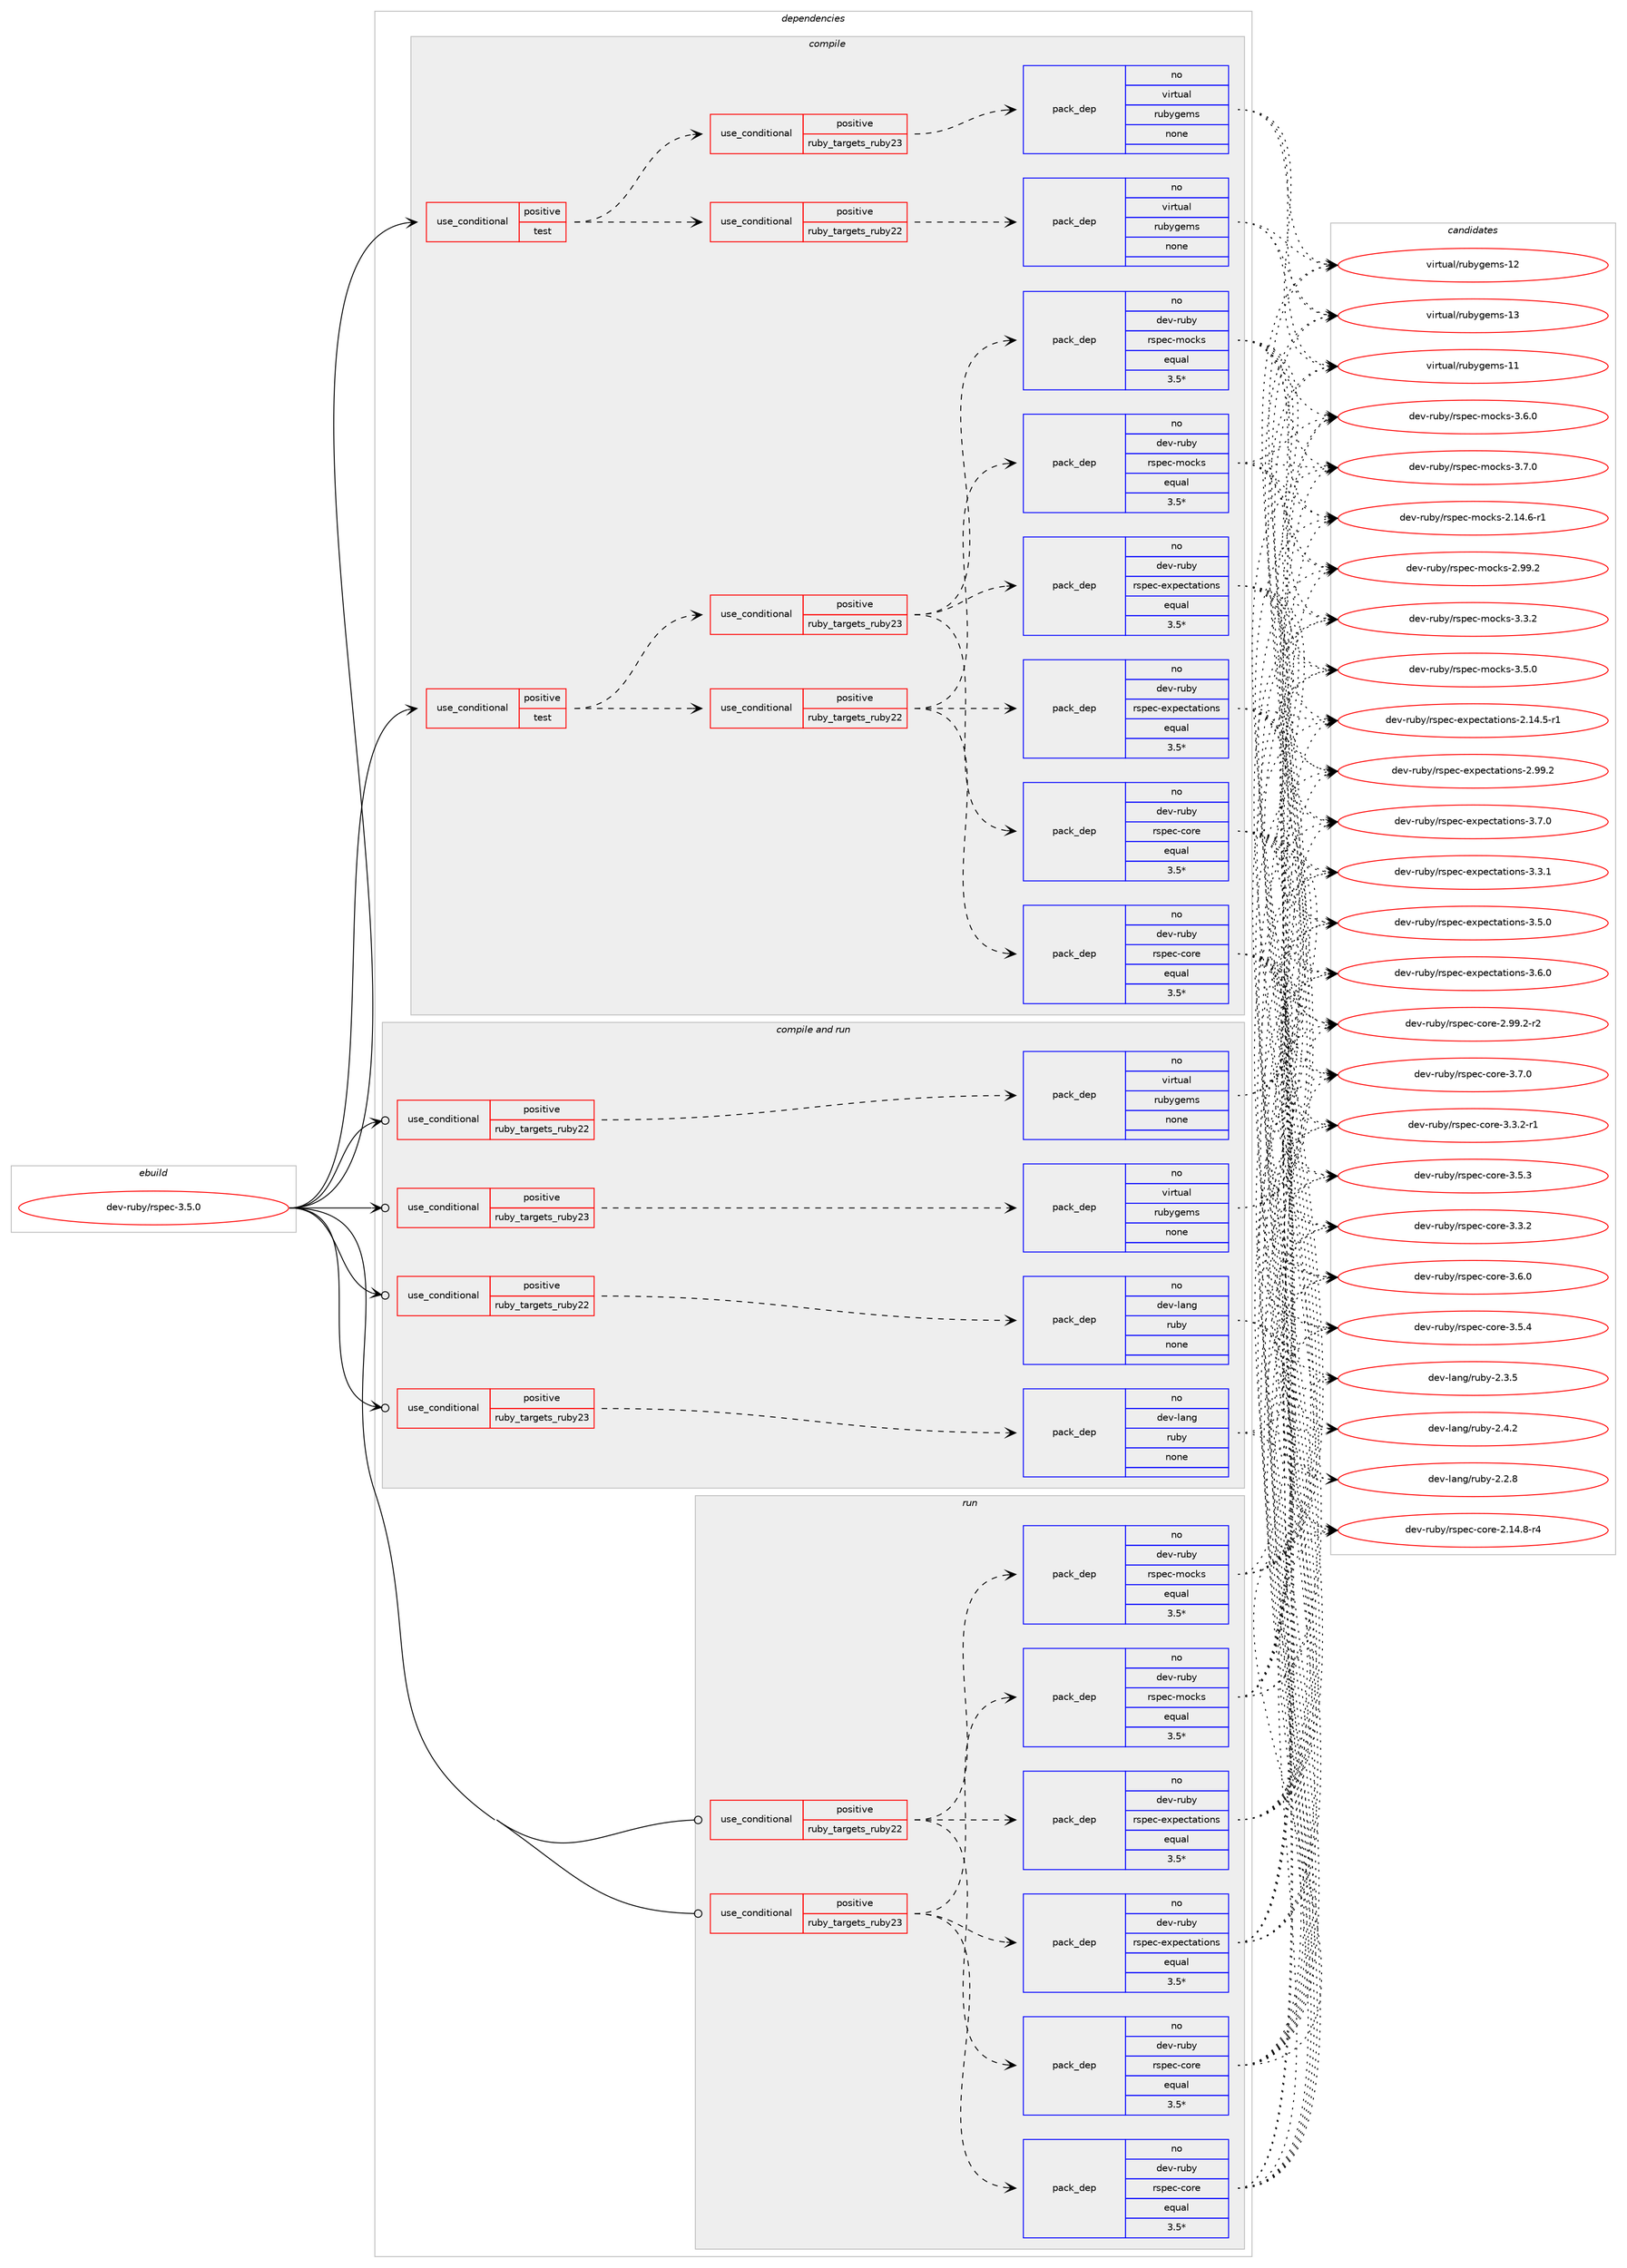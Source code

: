 digraph prolog {

# *************
# Graph options
# *************

newrank=true;
concentrate=true;
compound=true;
graph [rankdir=LR,fontname=Helvetica,fontsize=10,ranksep=1.5];#, ranksep=2.5, nodesep=0.2];
edge  [arrowhead=vee];
node  [fontname=Helvetica,fontsize=10];

# **********
# The ebuild
# **********

subgraph cluster_leftcol {
color=gray;
rank=same;
label=<<i>ebuild</i>>;
id [label="dev-ruby/rspec-3.5.0", color=red, width=4, href="../dev-ruby/rspec-3.5.0.svg"];
}

# ****************
# The dependencies
# ****************

subgraph cluster_midcol {
color=gray;
label=<<i>dependencies</i>>;
subgraph cluster_compile {
fillcolor="#eeeeee";
style=filled;
label=<<i>compile</i>>;
subgraph cond69483 {
dependency263317 [label=<<TABLE BORDER="0" CELLBORDER="1" CELLSPACING="0" CELLPADDING="4"><TR><TD ROWSPAN="3" CELLPADDING="10">use_conditional</TD></TR><TR><TD>positive</TD></TR><TR><TD>test</TD></TR></TABLE>>, shape=none, color=red];
subgraph cond69484 {
dependency263318 [label=<<TABLE BORDER="0" CELLBORDER="1" CELLSPACING="0" CELLPADDING="4"><TR><TD ROWSPAN="3" CELLPADDING="10">use_conditional</TD></TR><TR><TD>positive</TD></TR><TR><TD>ruby_targets_ruby22</TD></TR></TABLE>>, shape=none, color=red];
subgraph pack189720 {
dependency263319 [label=<<TABLE BORDER="0" CELLBORDER="1" CELLSPACING="0" CELLPADDING="4" WIDTH="220"><TR><TD ROWSPAN="6" CELLPADDING="30">pack_dep</TD></TR><TR><TD WIDTH="110">no</TD></TR><TR><TD>dev-ruby</TD></TR><TR><TD>rspec-core</TD></TR><TR><TD>equal</TD></TR><TR><TD>3.5*</TD></TR></TABLE>>, shape=none, color=blue];
}
dependency263318:e -> dependency263319:w [weight=20,style="dashed",arrowhead="vee"];
subgraph pack189721 {
dependency263320 [label=<<TABLE BORDER="0" CELLBORDER="1" CELLSPACING="0" CELLPADDING="4" WIDTH="220"><TR><TD ROWSPAN="6" CELLPADDING="30">pack_dep</TD></TR><TR><TD WIDTH="110">no</TD></TR><TR><TD>dev-ruby</TD></TR><TR><TD>rspec-expectations</TD></TR><TR><TD>equal</TD></TR><TR><TD>3.5*</TD></TR></TABLE>>, shape=none, color=blue];
}
dependency263318:e -> dependency263320:w [weight=20,style="dashed",arrowhead="vee"];
subgraph pack189722 {
dependency263321 [label=<<TABLE BORDER="0" CELLBORDER="1" CELLSPACING="0" CELLPADDING="4" WIDTH="220"><TR><TD ROWSPAN="6" CELLPADDING="30">pack_dep</TD></TR><TR><TD WIDTH="110">no</TD></TR><TR><TD>dev-ruby</TD></TR><TR><TD>rspec-mocks</TD></TR><TR><TD>equal</TD></TR><TR><TD>3.5*</TD></TR></TABLE>>, shape=none, color=blue];
}
dependency263318:e -> dependency263321:w [weight=20,style="dashed",arrowhead="vee"];
}
dependency263317:e -> dependency263318:w [weight=20,style="dashed",arrowhead="vee"];
subgraph cond69485 {
dependency263322 [label=<<TABLE BORDER="0" CELLBORDER="1" CELLSPACING="0" CELLPADDING="4"><TR><TD ROWSPAN="3" CELLPADDING="10">use_conditional</TD></TR><TR><TD>positive</TD></TR><TR><TD>ruby_targets_ruby23</TD></TR></TABLE>>, shape=none, color=red];
subgraph pack189723 {
dependency263323 [label=<<TABLE BORDER="0" CELLBORDER="1" CELLSPACING="0" CELLPADDING="4" WIDTH="220"><TR><TD ROWSPAN="6" CELLPADDING="30">pack_dep</TD></TR><TR><TD WIDTH="110">no</TD></TR><TR><TD>dev-ruby</TD></TR><TR><TD>rspec-core</TD></TR><TR><TD>equal</TD></TR><TR><TD>3.5*</TD></TR></TABLE>>, shape=none, color=blue];
}
dependency263322:e -> dependency263323:w [weight=20,style="dashed",arrowhead="vee"];
subgraph pack189724 {
dependency263324 [label=<<TABLE BORDER="0" CELLBORDER="1" CELLSPACING="0" CELLPADDING="4" WIDTH="220"><TR><TD ROWSPAN="6" CELLPADDING="30">pack_dep</TD></TR><TR><TD WIDTH="110">no</TD></TR><TR><TD>dev-ruby</TD></TR><TR><TD>rspec-expectations</TD></TR><TR><TD>equal</TD></TR><TR><TD>3.5*</TD></TR></TABLE>>, shape=none, color=blue];
}
dependency263322:e -> dependency263324:w [weight=20,style="dashed",arrowhead="vee"];
subgraph pack189725 {
dependency263325 [label=<<TABLE BORDER="0" CELLBORDER="1" CELLSPACING="0" CELLPADDING="4" WIDTH="220"><TR><TD ROWSPAN="6" CELLPADDING="30">pack_dep</TD></TR><TR><TD WIDTH="110">no</TD></TR><TR><TD>dev-ruby</TD></TR><TR><TD>rspec-mocks</TD></TR><TR><TD>equal</TD></TR><TR><TD>3.5*</TD></TR></TABLE>>, shape=none, color=blue];
}
dependency263322:e -> dependency263325:w [weight=20,style="dashed",arrowhead="vee"];
}
dependency263317:e -> dependency263322:w [weight=20,style="dashed",arrowhead="vee"];
}
id:e -> dependency263317:w [weight=20,style="solid",arrowhead="vee"];
subgraph cond69486 {
dependency263326 [label=<<TABLE BORDER="0" CELLBORDER="1" CELLSPACING="0" CELLPADDING="4"><TR><TD ROWSPAN="3" CELLPADDING="10">use_conditional</TD></TR><TR><TD>positive</TD></TR><TR><TD>test</TD></TR></TABLE>>, shape=none, color=red];
subgraph cond69487 {
dependency263327 [label=<<TABLE BORDER="0" CELLBORDER="1" CELLSPACING="0" CELLPADDING="4"><TR><TD ROWSPAN="3" CELLPADDING="10">use_conditional</TD></TR><TR><TD>positive</TD></TR><TR><TD>ruby_targets_ruby22</TD></TR></TABLE>>, shape=none, color=red];
subgraph pack189726 {
dependency263328 [label=<<TABLE BORDER="0" CELLBORDER="1" CELLSPACING="0" CELLPADDING="4" WIDTH="220"><TR><TD ROWSPAN="6" CELLPADDING="30">pack_dep</TD></TR><TR><TD WIDTH="110">no</TD></TR><TR><TD>virtual</TD></TR><TR><TD>rubygems</TD></TR><TR><TD>none</TD></TR><TR><TD></TD></TR></TABLE>>, shape=none, color=blue];
}
dependency263327:e -> dependency263328:w [weight=20,style="dashed",arrowhead="vee"];
}
dependency263326:e -> dependency263327:w [weight=20,style="dashed",arrowhead="vee"];
subgraph cond69488 {
dependency263329 [label=<<TABLE BORDER="0" CELLBORDER="1" CELLSPACING="0" CELLPADDING="4"><TR><TD ROWSPAN="3" CELLPADDING="10">use_conditional</TD></TR><TR><TD>positive</TD></TR><TR><TD>ruby_targets_ruby23</TD></TR></TABLE>>, shape=none, color=red];
subgraph pack189727 {
dependency263330 [label=<<TABLE BORDER="0" CELLBORDER="1" CELLSPACING="0" CELLPADDING="4" WIDTH="220"><TR><TD ROWSPAN="6" CELLPADDING="30">pack_dep</TD></TR><TR><TD WIDTH="110">no</TD></TR><TR><TD>virtual</TD></TR><TR><TD>rubygems</TD></TR><TR><TD>none</TD></TR><TR><TD></TD></TR></TABLE>>, shape=none, color=blue];
}
dependency263329:e -> dependency263330:w [weight=20,style="dashed",arrowhead="vee"];
}
dependency263326:e -> dependency263329:w [weight=20,style="dashed",arrowhead="vee"];
}
id:e -> dependency263326:w [weight=20,style="solid",arrowhead="vee"];
}
subgraph cluster_compileandrun {
fillcolor="#eeeeee";
style=filled;
label=<<i>compile and run</i>>;
subgraph cond69489 {
dependency263331 [label=<<TABLE BORDER="0" CELLBORDER="1" CELLSPACING="0" CELLPADDING="4"><TR><TD ROWSPAN="3" CELLPADDING="10">use_conditional</TD></TR><TR><TD>positive</TD></TR><TR><TD>ruby_targets_ruby22</TD></TR></TABLE>>, shape=none, color=red];
subgraph pack189728 {
dependency263332 [label=<<TABLE BORDER="0" CELLBORDER="1" CELLSPACING="0" CELLPADDING="4" WIDTH="220"><TR><TD ROWSPAN="6" CELLPADDING="30">pack_dep</TD></TR><TR><TD WIDTH="110">no</TD></TR><TR><TD>dev-lang</TD></TR><TR><TD>ruby</TD></TR><TR><TD>none</TD></TR><TR><TD></TD></TR></TABLE>>, shape=none, color=blue];
}
dependency263331:e -> dependency263332:w [weight=20,style="dashed",arrowhead="vee"];
}
id:e -> dependency263331:w [weight=20,style="solid",arrowhead="odotvee"];
subgraph cond69490 {
dependency263333 [label=<<TABLE BORDER="0" CELLBORDER="1" CELLSPACING="0" CELLPADDING="4"><TR><TD ROWSPAN="3" CELLPADDING="10">use_conditional</TD></TR><TR><TD>positive</TD></TR><TR><TD>ruby_targets_ruby22</TD></TR></TABLE>>, shape=none, color=red];
subgraph pack189729 {
dependency263334 [label=<<TABLE BORDER="0" CELLBORDER="1" CELLSPACING="0" CELLPADDING="4" WIDTH="220"><TR><TD ROWSPAN="6" CELLPADDING="30">pack_dep</TD></TR><TR><TD WIDTH="110">no</TD></TR><TR><TD>virtual</TD></TR><TR><TD>rubygems</TD></TR><TR><TD>none</TD></TR><TR><TD></TD></TR></TABLE>>, shape=none, color=blue];
}
dependency263333:e -> dependency263334:w [weight=20,style="dashed",arrowhead="vee"];
}
id:e -> dependency263333:w [weight=20,style="solid",arrowhead="odotvee"];
subgraph cond69491 {
dependency263335 [label=<<TABLE BORDER="0" CELLBORDER="1" CELLSPACING="0" CELLPADDING="4"><TR><TD ROWSPAN="3" CELLPADDING="10">use_conditional</TD></TR><TR><TD>positive</TD></TR><TR><TD>ruby_targets_ruby23</TD></TR></TABLE>>, shape=none, color=red];
subgraph pack189730 {
dependency263336 [label=<<TABLE BORDER="0" CELLBORDER="1" CELLSPACING="0" CELLPADDING="4" WIDTH="220"><TR><TD ROWSPAN="6" CELLPADDING="30">pack_dep</TD></TR><TR><TD WIDTH="110">no</TD></TR><TR><TD>dev-lang</TD></TR><TR><TD>ruby</TD></TR><TR><TD>none</TD></TR><TR><TD></TD></TR></TABLE>>, shape=none, color=blue];
}
dependency263335:e -> dependency263336:w [weight=20,style="dashed",arrowhead="vee"];
}
id:e -> dependency263335:w [weight=20,style="solid",arrowhead="odotvee"];
subgraph cond69492 {
dependency263337 [label=<<TABLE BORDER="0" CELLBORDER="1" CELLSPACING="0" CELLPADDING="4"><TR><TD ROWSPAN="3" CELLPADDING="10">use_conditional</TD></TR><TR><TD>positive</TD></TR><TR><TD>ruby_targets_ruby23</TD></TR></TABLE>>, shape=none, color=red];
subgraph pack189731 {
dependency263338 [label=<<TABLE BORDER="0" CELLBORDER="1" CELLSPACING="0" CELLPADDING="4" WIDTH="220"><TR><TD ROWSPAN="6" CELLPADDING="30">pack_dep</TD></TR><TR><TD WIDTH="110">no</TD></TR><TR><TD>virtual</TD></TR><TR><TD>rubygems</TD></TR><TR><TD>none</TD></TR><TR><TD></TD></TR></TABLE>>, shape=none, color=blue];
}
dependency263337:e -> dependency263338:w [weight=20,style="dashed",arrowhead="vee"];
}
id:e -> dependency263337:w [weight=20,style="solid",arrowhead="odotvee"];
}
subgraph cluster_run {
fillcolor="#eeeeee";
style=filled;
label=<<i>run</i>>;
subgraph cond69493 {
dependency263339 [label=<<TABLE BORDER="0" CELLBORDER="1" CELLSPACING="0" CELLPADDING="4"><TR><TD ROWSPAN="3" CELLPADDING="10">use_conditional</TD></TR><TR><TD>positive</TD></TR><TR><TD>ruby_targets_ruby22</TD></TR></TABLE>>, shape=none, color=red];
subgraph pack189732 {
dependency263340 [label=<<TABLE BORDER="0" CELLBORDER="1" CELLSPACING="0" CELLPADDING="4" WIDTH="220"><TR><TD ROWSPAN="6" CELLPADDING="30">pack_dep</TD></TR><TR><TD WIDTH="110">no</TD></TR><TR><TD>dev-ruby</TD></TR><TR><TD>rspec-core</TD></TR><TR><TD>equal</TD></TR><TR><TD>3.5*</TD></TR></TABLE>>, shape=none, color=blue];
}
dependency263339:e -> dependency263340:w [weight=20,style="dashed",arrowhead="vee"];
subgraph pack189733 {
dependency263341 [label=<<TABLE BORDER="0" CELLBORDER="1" CELLSPACING="0" CELLPADDING="4" WIDTH="220"><TR><TD ROWSPAN="6" CELLPADDING="30">pack_dep</TD></TR><TR><TD WIDTH="110">no</TD></TR><TR><TD>dev-ruby</TD></TR><TR><TD>rspec-expectations</TD></TR><TR><TD>equal</TD></TR><TR><TD>3.5*</TD></TR></TABLE>>, shape=none, color=blue];
}
dependency263339:e -> dependency263341:w [weight=20,style="dashed",arrowhead="vee"];
subgraph pack189734 {
dependency263342 [label=<<TABLE BORDER="0" CELLBORDER="1" CELLSPACING="0" CELLPADDING="4" WIDTH="220"><TR><TD ROWSPAN="6" CELLPADDING="30">pack_dep</TD></TR><TR><TD WIDTH="110">no</TD></TR><TR><TD>dev-ruby</TD></TR><TR><TD>rspec-mocks</TD></TR><TR><TD>equal</TD></TR><TR><TD>3.5*</TD></TR></TABLE>>, shape=none, color=blue];
}
dependency263339:e -> dependency263342:w [weight=20,style="dashed",arrowhead="vee"];
}
id:e -> dependency263339:w [weight=20,style="solid",arrowhead="odot"];
subgraph cond69494 {
dependency263343 [label=<<TABLE BORDER="0" CELLBORDER="1" CELLSPACING="0" CELLPADDING="4"><TR><TD ROWSPAN="3" CELLPADDING="10">use_conditional</TD></TR><TR><TD>positive</TD></TR><TR><TD>ruby_targets_ruby23</TD></TR></TABLE>>, shape=none, color=red];
subgraph pack189735 {
dependency263344 [label=<<TABLE BORDER="0" CELLBORDER="1" CELLSPACING="0" CELLPADDING="4" WIDTH="220"><TR><TD ROWSPAN="6" CELLPADDING="30">pack_dep</TD></TR><TR><TD WIDTH="110">no</TD></TR><TR><TD>dev-ruby</TD></TR><TR><TD>rspec-core</TD></TR><TR><TD>equal</TD></TR><TR><TD>3.5*</TD></TR></TABLE>>, shape=none, color=blue];
}
dependency263343:e -> dependency263344:w [weight=20,style="dashed",arrowhead="vee"];
subgraph pack189736 {
dependency263345 [label=<<TABLE BORDER="0" CELLBORDER="1" CELLSPACING="0" CELLPADDING="4" WIDTH="220"><TR><TD ROWSPAN="6" CELLPADDING="30">pack_dep</TD></TR><TR><TD WIDTH="110">no</TD></TR><TR><TD>dev-ruby</TD></TR><TR><TD>rspec-expectations</TD></TR><TR><TD>equal</TD></TR><TR><TD>3.5*</TD></TR></TABLE>>, shape=none, color=blue];
}
dependency263343:e -> dependency263345:w [weight=20,style="dashed",arrowhead="vee"];
subgraph pack189737 {
dependency263346 [label=<<TABLE BORDER="0" CELLBORDER="1" CELLSPACING="0" CELLPADDING="4" WIDTH="220"><TR><TD ROWSPAN="6" CELLPADDING="30">pack_dep</TD></TR><TR><TD WIDTH="110">no</TD></TR><TR><TD>dev-ruby</TD></TR><TR><TD>rspec-mocks</TD></TR><TR><TD>equal</TD></TR><TR><TD>3.5*</TD></TR></TABLE>>, shape=none, color=blue];
}
dependency263343:e -> dependency263346:w [weight=20,style="dashed",arrowhead="vee"];
}
id:e -> dependency263343:w [weight=20,style="solid",arrowhead="odot"];
}
}

# **************
# The candidates
# **************

subgraph cluster_choices {
rank=same;
color=gray;
label=<<i>candidates</i>>;

subgraph choice189720 {
color=black;
nodesep=1;
choice100101118451141179812147114115112101994599111114101455046495246564511452 [label="dev-ruby/rspec-core-2.14.8-r4", color=red, width=4,href="../dev-ruby/rspec-core-2.14.8-r4.svg"];
choice100101118451141179812147114115112101994599111114101455046575746504511450 [label="dev-ruby/rspec-core-2.99.2-r2", color=red, width=4,href="../dev-ruby/rspec-core-2.99.2-r2.svg"];
choice100101118451141179812147114115112101994599111114101455146514650 [label="dev-ruby/rspec-core-3.3.2", color=red, width=4,href="../dev-ruby/rspec-core-3.3.2.svg"];
choice1001011184511411798121471141151121019945991111141014551465146504511449 [label="dev-ruby/rspec-core-3.3.2-r1", color=red, width=4,href="../dev-ruby/rspec-core-3.3.2-r1.svg"];
choice100101118451141179812147114115112101994599111114101455146534651 [label="dev-ruby/rspec-core-3.5.3", color=red, width=4,href="../dev-ruby/rspec-core-3.5.3.svg"];
choice100101118451141179812147114115112101994599111114101455146534652 [label="dev-ruby/rspec-core-3.5.4", color=red, width=4,href="../dev-ruby/rspec-core-3.5.4.svg"];
choice100101118451141179812147114115112101994599111114101455146544648 [label="dev-ruby/rspec-core-3.6.0", color=red, width=4,href="../dev-ruby/rspec-core-3.6.0.svg"];
choice100101118451141179812147114115112101994599111114101455146554648 [label="dev-ruby/rspec-core-3.7.0", color=red, width=4,href="../dev-ruby/rspec-core-3.7.0.svg"];
dependency263319:e -> choice100101118451141179812147114115112101994599111114101455046495246564511452:w [style=dotted,weight="100"];
dependency263319:e -> choice100101118451141179812147114115112101994599111114101455046575746504511450:w [style=dotted,weight="100"];
dependency263319:e -> choice100101118451141179812147114115112101994599111114101455146514650:w [style=dotted,weight="100"];
dependency263319:e -> choice1001011184511411798121471141151121019945991111141014551465146504511449:w [style=dotted,weight="100"];
dependency263319:e -> choice100101118451141179812147114115112101994599111114101455146534651:w [style=dotted,weight="100"];
dependency263319:e -> choice100101118451141179812147114115112101994599111114101455146534652:w [style=dotted,weight="100"];
dependency263319:e -> choice100101118451141179812147114115112101994599111114101455146544648:w [style=dotted,weight="100"];
dependency263319:e -> choice100101118451141179812147114115112101994599111114101455146554648:w [style=dotted,weight="100"];
}
subgraph choice189721 {
color=black;
nodesep=1;
choice10010111845114117981214711411511210199451011201121019911697116105111110115455046495246534511449 [label="dev-ruby/rspec-expectations-2.14.5-r1", color=red, width=4,href="../dev-ruby/rspec-expectations-2.14.5-r1.svg"];
choice1001011184511411798121471141151121019945101120112101991169711610511111011545504657574650 [label="dev-ruby/rspec-expectations-2.99.2", color=red, width=4,href="../dev-ruby/rspec-expectations-2.99.2.svg"];
choice10010111845114117981214711411511210199451011201121019911697116105111110115455146514649 [label="dev-ruby/rspec-expectations-3.3.1", color=red, width=4,href="../dev-ruby/rspec-expectations-3.3.1.svg"];
choice10010111845114117981214711411511210199451011201121019911697116105111110115455146534648 [label="dev-ruby/rspec-expectations-3.5.0", color=red, width=4,href="../dev-ruby/rspec-expectations-3.5.0.svg"];
choice10010111845114117981214711411511210199451011201121019911697116105111110115455146544648 [label="dev-ruby/rspec-expectations-3.6.0", color=red, width=4,href="../dev-ruby/rspec-expectations-3.6.0.svg"];
choice10010111845114117981214711411511210199451011201121019911697116105111110115455146554648 [label="dev-ruby/rspec-expectations-3.7.0", color=red, width=4,href="../dev-ruby/rspec-expectations-3.7.0.svg"];
dependency263320:e -> choice10010111845114117981214711411511210199451011201121019911697116105111110115455046495246534511449:w [style=dotted,weight="100"];
dependency263320:e -> choice1001011184511411798121471141151121019945101120112101991169711610511111011545504657574650:w [style=dotted,weight="100"];
dependency263320:e -> choice10010111845114117981214711411511210199451011201121019911697116105111110115455146514649:w [style=dotted,weight="100"];
dependency263320:e -> choice10010111845114117981214711411511210199451011201121019911697116105111110115455146534648:w [style=dotted,weight="100"];
dependency263320:e -> choice10010111845114117981214711411511210199451011201121019911697116105111110115455146544648:w [style=dotted,weight="100"];
dependency263320:e -> choice10010111845114117981214711411511210199451011201121019911697116105111110115455146554648:w [style=dotted,weight="100"];
}
subgraph choice189722 {
color=black;
nodesep=1;
choice100101118451141179812147114115112101994510911199107115455046495246544511449 [label="dev-ruby/rspec-mocks-2.14.6-r1", color=red, width=4,href="../dev-ruby/rspec-mocks-2.14.6-r1.svg"];
choice10010111845114117981214711411511210199451091119910711545504657574650 [label="dev-ruby/rspec-mocks-2.99.2", color=red, width=4,href="../dev-ruby/rspec-mocks-2.99.2.svg"];
choice100101118451141179812147114115112101994510911199107115455146514650 [label="dev-ruby/rspec-mocks-3.3.2", color=red, width=4,href="../dev-ruby/rspec-mocks-3.3.2.svg"];
choice100101118451141179812147114115112101994510911199107115455146534648 [label="dev-ruby/rspec-mocks-3.5.0", color=red, width=4,href="../dev-ruby/rspec-mocks-3.5.0.svg"];
choice100101118451141179812147114115112101994510911199107115455146544648 [label="dev-ruby/rspec-mocks-3.6.0", color=red, width=4,href="../dev-ruby/rspec-mocks-3.6.0.svg"];
choice100101118451141179812147114115112101994510911199107115455146554648 [label="dev-ruby/rspec-mocks-3.7.0", color=red, width=4,href="../dev-ruby/rspec-mocks-3.7.0.svg"];
dependency263321:e -> choice100101118451141179812147114115112101994510911199107115455046495246544511449:w [style=dotted,weight="100"];
dependency263321:e -> choice10010111845114117981214711411511210199451091119910711545504657574650:w [style=dotted,weight="100"];
dependency263321:e -> choice100101118451141179812147114115112101994510911199107115455146514650:w [style=dotted,weight="100"];
dependency263321:e -> choice100101118451141179812147114115112101994510911199107115455146534648:w [style=dotted,weight="100"];
dependency263321:e -> choice100101118451141179812147114115112101994510911199107115455146544648:w [style=dotted,weight="100"];
dependency263321:e -> choice100101118451141179812147114115112101994510911199107115455146554648:w [style=dotted,weight="100"];
}
subgraph choice189723 {
color=black;
nodesep=1;
choice100101118451141179812147114115112101994599111114101455046495246564511452 [label="dev-ruby/rspec-core-2.14.8-r4", color=red, width=4,href="../dev-ruby/rspec-core-2.14.8-r4.svg"];
choice100101118451141179812147114115112101994599111114101455046575746504511450 [label="dev-ruby/rspec-core-2.99.2-r2", color=red, width=4,href="../dev-ruby/rspec-core-2.99.2-r2.svg"];
choice100101118451141179812147114115112101994599111114101455146514650 [label="dev-ruby/rspec-core-3.3.2", color=red, width=4,href="../dev-ruby/rspec-core-3.3.2.svg"];
choice1001011184511411798121471141151121019945991111141014551465146504511449 [label="dev-ruby/rspec-core-3.3.2-r1", color=red, width=4,href="../dev-ruby/rspec-core-3.3.2-r1.svg"];
choice100101118451141179812147114115112101994599111114101455146534651 [label="dev-ruby/rspec-core-3.5.3", color=red, width=4,href="../dev-ruby/rspec-core-3.5.3.svg"];
choice100101118451141179812147114115112101994599111114101455146534652 [label="dev-ruby/rspec-core-3.5.4", color=red, width=4,href="../dev-ruby/rspec-core-3.5.4.svg"];
choice100101118451141179812147114115112101994599111114101455146544648 [label="dev-ruby/rspec-core-3.6.0", color=red, width=4,href="../dev-ruby/rspec-core-3.6.0.svg"];
choice100101118451141179812147114115112101994599111114101455146554648 [label="dev-ruby/rspec-core-3.7.0", color=red, width=4,href="../dev-ruby/rspec-core-3.7.0.svg"];
dependency263323:e -> choice100101118451141179812147114115112101994599111114101455046495246564511452:w [style=dotted,weight="100"];
dependency263323:e -> choice100101118451141179812147114115112101994599111114101455046575746504511450:w [style=dotted,weight="100"];
dependency263323:e -> choice100101118451141179812147114115112101994599111114101455146514650:w [style=dotted,weight="100"];
dependency263323:e -> choice1001011184511411798121471141151121019945991111141014551465146504511449:w [style=dotted,weight="100"];
dependency263323:e -> choice100101118451141179812147114115112101994599111114101455146534651:w [style=dotted,weight="100"];
dependency263323:e -> choice100101118451141179812147114115112101994599111114101455146534652:w [style=dotted,weight="100"];
dependency263323:e -> choice100101118451141179812147114115112101994599111114101455146544648:w [style=dotted,weight="100"];
dependency263323:e -> choice100101118451141179812147114115112101994599111114101455146554648:w [style=dotted,weight="100"];
}
subgraph choice189724 {
color=black;
nodesep=1;
choice10010111845114117981214711411511210199451011201121019911697116105111110115455046495246534511449 [label="dev-ruby/rspec-expectations-2.14.5-r1", color=red, width=4,href="../dev-ruby/rspec-expectations-2.14.5-r1.svg"];
choice1001011184511411798121471141151121019945101120112101991169711610511111011545504657574650 [label="dev-ruby/rspec-expectations-2.99.2", color=red, width=4,href="../dev-ruby/rspec-expectations-2.99.2.svg"];
choice10010111845114117981214711411511210199451011201121019911697116105111110115455146514649 [label="dev-ruby/rspec-expectations-3.3.1", color=red, width=4,href="../dev-ruby/rspec-expectations-3.3.1.svg"];
choice10010111845114117981214711411511210199451011201121019911697116105111110115455146534648 [label="dev-ruby/rspec-expectations-3.5.0", color=red, width=4,href="../dev-ruby/rspec-expectations-3.5.0.svg"];
choice10010111845114117981214711411511210199451011201121019911697116105111110115455146544648 [label="dev-ruby/rspec-expectations-3.6.0", color=red, width=4,href="../dev-ruby/rspec-expectations-3.6.0.svg"];
choice10010111845114117981214711411511210199451011201121019911697116105111110115455146554648 [label="dev-ruby/rspec-expectations-3.7.0", color=red, width=4,href="../dev-ruby/rspec-expectations-3.7.0.svg"];
dependency263324:e -> choice10010111845114117981214711411511210199451011201121019911697116105111110115455046495246534511449:w [style=dotted,weight="100"];
dependency263324:e -> choice1001011184511411798121471141151121019945101120112101991169711610511111011545504657574650:w [style=dotted,weight="100"];
dependency263324:e -> choice10010111845114117981214711411511210199451011201121019911697116105111110115455146514649:w [style=dotted,weight="100"];
dependency263324:e -> choice10010111845114117981214711411511210199451011201121019911697116105111110115455146534648:w [style=dotted,weight="100"];
dependency263324:e -> choice10010111845114117981214711411511210199451011201121019911697116105111110115455146544648:w [style=dotted,weight="100"];
dependency263324:e -> choice10010111845114117981214711411511210199451011201121019911697116105111110115455146554648:w [style=dotted,weight="100"];
}
subgraph choice189725 {
color=black;
nodesep=1;
choice100101118451141179812147114115112101994510911199107115455046495246544511449 [label="dev-ruby/rspec-mocks-2.14.6-r1", color=red, width=4,href="../dev-ruby/rspec-mocks-2.14.6-r1.svg"];
choice10010111845114117981214711411511210199451091119910711545504657574650 [label="dev-ruby/rspec-mocks-2.99.2", color=red, width=4,href="../dev-ruby/rspec-mocks-2.99.2.svg"];
choice100101118451141179812147114115112101994510911199107115455146514650 [label="dev-ruby/rspec-mocks-3.3.2", color=red, width=4,href="../dev-ruby/rspec-mocks-3.3.2.svg"];
choice100101118451141179812147114115112101994510911199107115455146534648 [label="dev-ruby/rspec-mocks-3.5.0", color=red, width=4,href="../dev-ruby/rspec-mocks-3.5.0.svg"];
choice100101118451141179812147114115112101994510911199107115455146544648 [label="dev-ruby/rspec-mocks-3.6.0", color=red, width=4,href="../dev-ruby/rspec-mocks-3.6.0.svg"];
choice100101118451141179812147114115112101994510911199107115455146554648 [label="dev-ruby/rspec-mocks-3.7.0", color=red, width=4,href="../dev-ruby/rspec-mocks-3.7.0.svg"];
dependency263325:e -> choice100101118451141179812147114115112101994510911199107115455046495246544511449:w [style=dotted,weight="100"];
dependency263325:e -> choice10010111845114117981214711411511210199451091119910711545504657574650:w [style=dotted,weight="100"];
dependency263325:e -> choice100101118451141179812147114115112101994510911199107115455146514650:w [style=dotted,weight="100"];
dependency263325:e -> choice100101118451141179812147114115112101994510911199107115455146534648:w [style=dotted,weight="100"];
dependency263325:e -> choice100101118451141179812147114115112101994510911199107115455146544648:w [style=dotted,weight="100"];
dependency263325:e -> choice100101118451141179812147114115112101994510911199107115455146554648:w [style=dotted,weight="100"];
}
subgraph choice189726 {
color=black;
nodesep=1;
choice118105114116117971084711411798121103101109115454949 [label="virtual/rubygems-11", color=red, width=4,href="../virtual/rubygems-11.svg"];
choice118105114116117971084711411798121103101109115454950 [label="virtual/rubygems-12", color=red, width=4,href="../virtual/rubygems-12.svg"];
choice118105114116117971084711411798121103101109115454951 [label="virtual/rubygems-13", color=red, width=4,href="../virtual/rubygems-13.svg"];
dependency263328:e -> choice118105114116117971084711411798121103101109115454949:w [style=dotted,weight="100"];
dependency263328:e -> choice118105114116117971084711411798121103101109115454950:w [style=dotted,weight="100"];
dependency263328:e -> choice118105114116117971084711411798121103101109115454951:w [style=dotted,weight="100"];
}
subgraph choice189727 {
color=black;
nodesep=1;
choice118105114116117971084711411798121103101109115454949 [label="virtual/rubygems-11", color=red, width=4,href="../virtual/rubygems-11.svg"];
choice118105114116117971084711411798121103101109115454950 [label="virtual/rubygems-12", color=red, width=4,href="../virtual/rubygems-12.svg"];
choice118105114116117971084711411798121103101109115454951 [label="virtual/rubygems-13", color=red, width=4,href="../virtual/rubygems-13.svg"];
dependency263330:e -> choice118105114116117971084711411798121103101109115454949:w [style=dotted,weight="100"];
dependency263330:e -> choice118105114116117971084711411798121103101109115454950:w [style=dotted,weight="100"];
dependency263330:e -> choice118105114116117971084711411798121103101109115454951:w [style=dotted,weight="100"];
}
subgraph choice189728 {
color=black;
nodesep=1;
choice10010111845108971101034711411798121455046504656 [label="dev-lang/ruby-2.2.8", color=red, width=4,href="../dev-lang/ruby-2.2.8.svg"];
choice10010111845108971101034711411798121455046514653 [label="dev-lang/ruby-2.3.5", color=red, width=4,href="../dev-lang/ruby-2.3.5.svg"];
choice10010111845108971101034711411798121455046524650 [label="dev-lang/ruby-2.4.2", color=red, width=4,href="../dev-lang/ruby-2.4.2.svg"];
dependency263332:e -> choice10010111845108971101034711411798121455046504656:w [style=dotted,weight="100"];
dependency263332:e -> choice10010111845108971101034711411798121455046514653:w [style=dotted,weight="100"];
dependency263332:e -> choice10010111845108971101034711411798121455046524650:w [style=dotted,weight="100"];
}
subgraph choice189729 {
color=black;
nodesep=1;
choice118105114116117971084711411798121103101109115454949 [label="virtual/rubygems-11", color=red, width=4,href="../virtual/rubygems-11.svg"];
choice118105114116117971084711411798121103101109115454950 [label="virtual/rubygems-12", color=red, width=4,href="../virtual/rubygems-12.svg"];
choice118105114116117971084711411798121103101109115454951 [label="virtual/rubygems-13", color=red, width=4,href="../virtual/rubygems-13.svg"];
dependency263334:e -> choice118105114116117971084711411798121103101109115454949:w [style=dotted,weight="100"];
dependency263334:e -> choice118105114116117971084711411798121103101109115454950:w [style=dotted,weight="100"];
dependency263334:e -> choice118105114116117971084711411798121103101109115454951:w [style=dotted,weight="100"];
}
subgraph choice189730 {
color=black;
nodesep=1;
choice10010111845108971101034711411798121455046504656 [label="dev-lang/ruby-2.2.8", color=red, width=4,href="../dev-lang/ruby-2.2.8.svg"];
choice10010111845108971101034711411798121455046514653 [label="dev-lang/ruby-2.3.5", color=red, width=4,href="../dev-lang/ruby-2.3.5.svg"];
choice10010111845108971101034711411798121455046524650 [label="dev-lang/ruby-2.4.2", color=red, width=4,href="../dev-lang/ruby-2.4.2.svg"];
dependency263336:e -> choice10010111845108971101034711411798121455046504656:w [style=dotted,weight="100"];
dependency263336:e -> choice10010111845108971101034711411798121455046514653:w [style=dotted,weight="100"];
dependency263336:e -> choice10010111845108971101034711411798121455046524650:w [style=dotted,weight="100"];
}
subgraph choice189731 {
color=black;
nodesep=1;
choice118105114116117971084711411798121103101109115454949 [label="virtual/rubygems-11", color=red, width=4,href="../virtual/rubygems-11.svg"];
choice118105114116117971084711411798121103101109115454950 [label="virtual/rubygems-12", color=red, width=4,href="../virtual/rubygems-12.svg"];
choice118105114116117971084711411798121103101109115454951 [label="virtual/rubygems-13", color=red, width=4,href="../virtual/rubygems-13.svg"];
dependency263338:e -> choice118105114116117971084711411798121103101109115454949:w [style=dotted,weight="100"];
dependency263338:e -> choice118105114116117971084711411798121103101109115454950:w [style=dotted,weight="100"];
dependency263338:e -> choice118105114116117971084711411798121103101109115454951:w [style=dotted,weight="100"];
}
subgraph choice189732 {
color=black;
nodesep=1;
choice100101118451141179812147114115112101994599111114101455046495246564511452 [label="dev-ruby/rspec-core-2.14.8-r4", color=red, width=4,href="../dev-ruby/rspec-core-2.14.8-r4.svg"];
choice100101118451141179812147114115112101994599111114101455046575746504511450 [label="dev-ruby/rspec-core-2.99.2-r2", color=red, width=4,href="../dev-ruby/rspec-core-2.99.2-r2.svg"];
choice100101118451141179812147114115112101994599111114101455146514650 [label="dev-ruby/rspec-core-3.3.2", color=red, width=4,href="../dev-ruby/rspec-core-3.3.2.svg"];
choice1001011184511411798121471141151121019945991111141014551465146504511449 [label="dev-ruby/rspec-core-3.3.2-r1", color=red, width=4,href="../dev-ruby/rspec-core-3.3.2-r1.svg"];
choice100101118451141179812147114115112101994599111114101455146534651 [label="dev-ruby/rspec-core-3.5.3", color=red, width=4,href="../dev-ruby/rspec-core-3.5.3.svg"];
choice100101118451141179812147114115112101994599111114101455146534652 [label="dev-ruby/rspec-core-3.5.4", color=red, width=4,href="../dev-ruby/rspec-core-3.5.4.svg"];
choice100101118451141179812147114115112101994599111114101455146544648 [label="dev-ruby/rspec-core-3.6.0", color=red, width=4,href="../dev-ruby/rspec-core-3.6.0.svg"];
choice100101118451141179812147114115112101994599111114101455146554648 [label="dev-ruby/rspec-core-3.7.0", color=red, width=4,href="../dev-ruby/rspec-core-3.7.0.svg"];
dependency263340:e -> choice100101118451141179812147114115112101994599111114101455046495246564511452:w [style=dotted,weight="100"];
dependency263340:e -> choice100101118451141179812147114115112101994599111114101455046575746504511450:w [style=dotted,weight="100"];
dependency263340:e -> choice100101118451141179812147114115112101994599111114101455146514650:w [style=dotted,weight="100"];
dependency263340:e -> choice1001011184511411798121471141151121019945991111141014551465146504511449:w [style=dotted,weight="100"];
dependency263340:e -> choice100101118451141179812147114115112101994599111114101455146534651:w [style=dotted,weight="100"];
dependency263340:e -> choice100101118451141179812147114115112101994599111114101455146534652:w [style=dotted,weight="100"];
dependency263340:e -> choice100101118451141179812147114115112101994599111114101455146544648:w [style=dotted,weight="100"];
dependency263340:e -> choice100101118451141179812147114115112101994599111114101455146554648:w [style=dotted,weight="100"];
}
subgraph choice189733 {
color=black;
nodesep=1;
choice10010111845114117981214711411511210199451011201121019911697116105111110115455046495246534511449 [label="dev-ruby/rspec-expectations-2.14.5-r1", color=red, width=4,href="../dev-ruby/rspec-expectations-2.14.5-r1.svg"];
choice1001011184511411798121471141151121019945101120112101991169711610511111011545504657574650 [label="dev-ruby/rspec-expectations-2.99.2", color=red, width=4,href="../dev-ruby/rspec-expectations-2.99.2.svg"];
choice10010111845114117981214711411511210199451011201121019911697116105111110115455146514649 [label="dev-ruby/rspec-expectations-3.3.1", color=red, width=4,href="../dev-ruby/rspec-expectations-3.3.1.svg"];
choice10010111845114117981214711411511210199451011201121019911697116105111110115455146534648 [label="dev-ruby/rspec-expectations-3.5.0", color=red, width=4,href="../dev-ruby/rspec-expectations-3.5.0.svg"];
choice10010111845114117981214711411511210199451011201121019911697116105111110115455146544648 [label="dev-ruby/rspec-expectations-3.6.0", color=red, width=4,href="../dev-ruby/rspec-expectations-3.6.0.svg"];
choice10010111845114117981214711411511210199451011201121019911697116105111110115455146554648 [label="dev-ruby/rspec-expectations-3.7.0", color=red, width=4,href="../dev-ruby/rspec-expectations-3.7.0.svg"];
dependency263341:e -> choice10010111845114117981214711411511210199451011201121019911697116105111110115455046495246534511449:w [style=dotted,weight="100"];
dependency263341:e -> choice1001011184511411798121471141151121019945101120112101991169711610511111011545504657574650:w [style=dotted,weight="100"];
dependency263341:e -> choice10010111845114117981214711411511210199451011201121019911697116105111110115455146514649:w [style=dotted,weight="100"];
dependency263341:e -> choice10010111845114117981214711411511210199451011201121019911697116105111110115455146534648:w [style=dotted,weight="100"];
dependency263341:e -> choice10010111845114117981214711411511210199451011201121019911697116105111110115455146544648:w [style=dotted,weight="100"];
dependency263341:e -> choice10010111845114117981214711411511210199451011201121019911697116105111110115455146554648:w [style=dotted,weight="100"];
}
subgraph choice189734 {
color=black;
nodesep=1;
choice100101118451141179812147114115112101994510911199107115455046495246544511449 [label="dev-ruby/rspec-mocks-2.14.6-r1", color=red, width=4,href="../dev-ruby/rspec-mocks-2.14.6-r1.svg"];
choice10010111845114117981214711411511210199451091119910711545504657574650 [label="dev-ruby/rspec-mocks-2.99.2", color=red, width=4,href="../dev-ruby/rspec-mocks-2.99.2.svg"];
choice100101118451141179812147114115112101994510911199107115455146514650 [label="dev-ruby/rspec-mocks-3.3.2", color=red, width=4,href="../dev-ruby/rspec-mocks-3.3.2.svg"];
choice100101118451141179812147114115112101994510911199107115455146534648 [label="dev-ruby/rspec-mocks-3.5.0", color=red, width=4,href="../dev-ruby/rspec-mocks-3.5.0.svg"];
choice100101118451141179812147114115112101994510911199107115455146544648 [label="dev-ruby/rspec-mocks-3.6.0", color=red, width=4,href="../dev-ruby/rspec-mocks-3.6.0.svg"];
choice100101118451141179812147114115112101994510911199107115455146554648 [label="dev-ruby/rspec-mocks-3.7.0", color=red, width=4,href="../dev-ruby/rspec-mocks-3.7.0.svg"];
dependency263342:e -> choice100101118451141179812147114115112101994510911199107115455046495246544511449:w [style=dotted,weight="100"];
dependency263342:e -> choice10010111845114117981214711411511210199451091119910711545504657574650:w [style=dotted,weight="100"];
dependency263342:e -> choice100101118451141179812147114115112101994510911199107115455146514650:w [style=dotted,weight="100"];
dependency263342:e -> choice100101118451141179812147114115112101994510911199107115455146534648:w [style=dotted,weight="100"];
dependency263342:e -> choice100101118451141179812147114115112101994510911199107115455146544648:w [style=dotted,weight="100"];
dependency263342:e -> choice100101118451141179812147114115112101994510911199107115455146554648:w [style=dotted,weight="100"];
}
subgraph choice189735 {
color=black;
nodesep=1;
choice100101118451141179812147114115112101994599111114101455046495246564511452 [label="dev-ruby/rspec-core-2.14.8-r4", color=red, width=4,href="../dev-ruby/rspec-core-2.14.8-r4.svg"];
choice100101118451141179812147114115112101994599111114101455046575746504511450 [label="dev-ruby/rspec-core-2.99.2-r2", color=red, width=4,href="../dev-ruby/rspec-core-2.99.2-r2.svg"];
choice100101118451141179812147114115112101994599111114101455146514650 [label="dev-ruby/rspec-core-3.3.2", color=red, width=4,href="../dev-ruby/rspec-core-3.3.2.svg"];
choice1001011184511411798121471141151121019945991111141014551465146504511449 [label="dev-ruby/rspec-core-3.3.2-r1", color=red, width=4,href="../dev-ruby/rspec-core-3.3.2-r1.svg"];
choice100101118451141179812147114115112101994599111114101455146534651 [label="dev-ruby/rspec-core-3.5.3", color=red, width=4,href="../dev-ruby/rspec-core-3.5.3.svg"];
choice100101118451141179812147114115112101994599111114101455146534652 [label="dev-ruby/rspec-core-3.5.4", color=red, width=4,href="../dev-ruby/rspec-core-3.5.4.svg"];
choice100101118451141179812147114115112101994599111114101455146544648 [label="dev-ruby/rspec-core-3.6.0", color=red, width=4,href="../dev-ruby/rspec-core-3.6.0.svg"];
choice100101118451141179812147114115112101994599111114101455146554648 [label="dev-ruby/rspec-core-3.7.0", color=red, width=4,href="../dev-ruby/rspec-core-3.7.0.svg"];
dependency263344:e -> choice100101118451141179812147114115112101994599111114101455046495246564511452:w [style=dotted,weight="100"];
dependency263344:e -> choice100101118451141179812147114115112101994599111114101455046575746504511450:w [style=dotted,weight="100"];
dependency263344:e -> choice100101118451141179812147114115112101994599111114101455146514650:w [style=dotted,weight="100"];
dependency263344:e -> choice1001011184511411798121471141151121019945991111141014551465146504511449:w [style=dotted,weight="100"];
dependency263344:e -> choice100101118451141179812147114115112101994599111114101455146534651:w [style=dotted,weight="100"];
dependency263344:e -> choice100101118451141179812147114115112101994599111114101455146534652:w [style=dotted,weight="100"];
dependency263344:e -> choice100101118451141179812147114115112101994599111114101455146544648:w [style=dotted,weight="100"];
dependency263344:e -> choice100101118451141179812147114115112101994599111114101455146554648:w [style=dotted,weight="100"];
}
subgraph choice189736 {
color=black;
nodesep=1;
choice10010111845114117981214711411511210199451011201121019911697116105111110115455046495246534511449 [label="dev-ruby/rspec-expectations-2.14.5-r1", color=red, width=4,href="../dev-ruby/rspec-expectations-2.14.5-r1.svg"];
choice1001011184511411798121471141151121019945101120112101991169711610511111011545504657574650 [label="dev-ruby/rspec-expectations-2.99.2", color=red, width=4,href="../dev-ruby/rspec-expectations-2.99.2.svg"];
choice10010111845114117981214711411511210199451011201121019911697116105111110115455146514649 [label="dev-ruby/rspec-expectations-3.3.1", color=red, width=4,href="../dev-ruby/rspec-expectations-3.3.1.svg"];
choice10010111845114117981214711411511210199451011201121019911697116105111110115455146534648 [label="dev-ruby/rspec-expectations-3.5.0", color=red, width=4,href="../dev-ruby/rspec-expectations-3.5.0.svg"];
choice10010111845114117981214711411511210199451011201121019911697116105111110115455146544648 [label="dev-ruby/rspec-expectations-3.6.0", color=red, width=4,href="../dev-ruby/rspec-expectations-3.6.0.svg"];
choice10010111845114117981214711411511210199451011201121019911697116105111110115455146554648 [label="dev-ruby/rspec-expectations-3.7.0", color=red, width=4,href="../dev-ruby/rspec-expectations-3.7.0.svg"];
dependency263345:e -> choice10010111845114117981214711411511210199451011201121019911697116105111110115455046495246534511449:w [style=dotted,weight="100"];
dependency263345:e -> choice1001011184511411798121471141151121019945101120112101991169711610511111011545504657574650:w [style=dotted,weight="100"];
dependency263345:e -> choice10010111845114117981214711411511210199451011201121019911697116105111110115455146514649:w [style=dotted,weight="100"];
dependency263345:e -> choice10010111845114117981214711411511210199451011201121019911697116105111110115455146534648:w [style=dotted,weight="100"];
dependency263345:e -> choice10010111845114117981214711411511210199451011201121019911697116105111110115455146544648:w [style=dotted,weight="100"];
dependency263345:e -> choice10010111845114117981214711411511210199451011201121019911697116105111110115455146554648:w [style=dotted,weight="100"];
}
subgraph choice189737 {
color=black;
nodesep=1;
choice100101118451141179812147114115112101994510911199107115455046495246544511449 [label="dev-ruby/rspec-mocks-2.14.6-r1", color=red, width=4,href="../dev-ruby/rspec-mocks-2.14.6-r1.svg"];
choice10010111845114117981214711411511210199451091119910711545504657574650 [label="dev-ruby/rspec-mocks-2.99.2", color=red, width=4,href="../dev-ruby/rspec-mocks-2.99.2.svg"];
choice100101118451141179812147114115112101994510911199107115455146514650 [label="dev-ruby/rspec-mocks-3.3.2", color=red, width=4,href="../dev-ruby/rspec-mocks-3.3.2.svg"];
choice100101118451141179812147114115112101994510911199107115455146534648 [label="dev-ruby/rspec-mocks-3.5.0", color=red, width=4,href="../dev-ruby/rspec-mocks-3.5.0.svg"];
choice100101118451141179812147114115112101994510911199107115455146544648 [label="dev-ruby/rspec-mocks-3.6.0", color=red, width=4,href="../dev-ruby/rspec-mocks-3.6.0.svg"];
choice100101118451141179812147114115112101994510911199107115455146554648 [label="dev-ruby/rspec-mocks-3.7.0", color=red, width=4,href="../dev-ruby/rspec-mocks-3.7.0.svg"];
dependency263346:e -> choice100101118451141179812147114115112101994510911199107115455046495246544511449:w [style=dotted,weight="100"];
dependency263346:e -> choice10010111845114117981214711411511210199451091119910711545504657574650:w [style=dotted,weight="100"];
dependency263346:e -> choice100101118451141179812147114115112101994510911199107115455146514650:w [style=dotted,weight="100"];
dependency263346:e -> choice100101118451141179812147114115112101994510911199107115455146534648:w [style=dotted,weight="100"];
dependency263346:e -> choice100101118451141179812147114115112101994510911199107115455146544648:w [style=dotted,weight="100"];
dependency263346:e -> choice100101118451141179812147114115112101994510911199107115455146554648:w [style=dotted,weight="100"];
}
}

}
